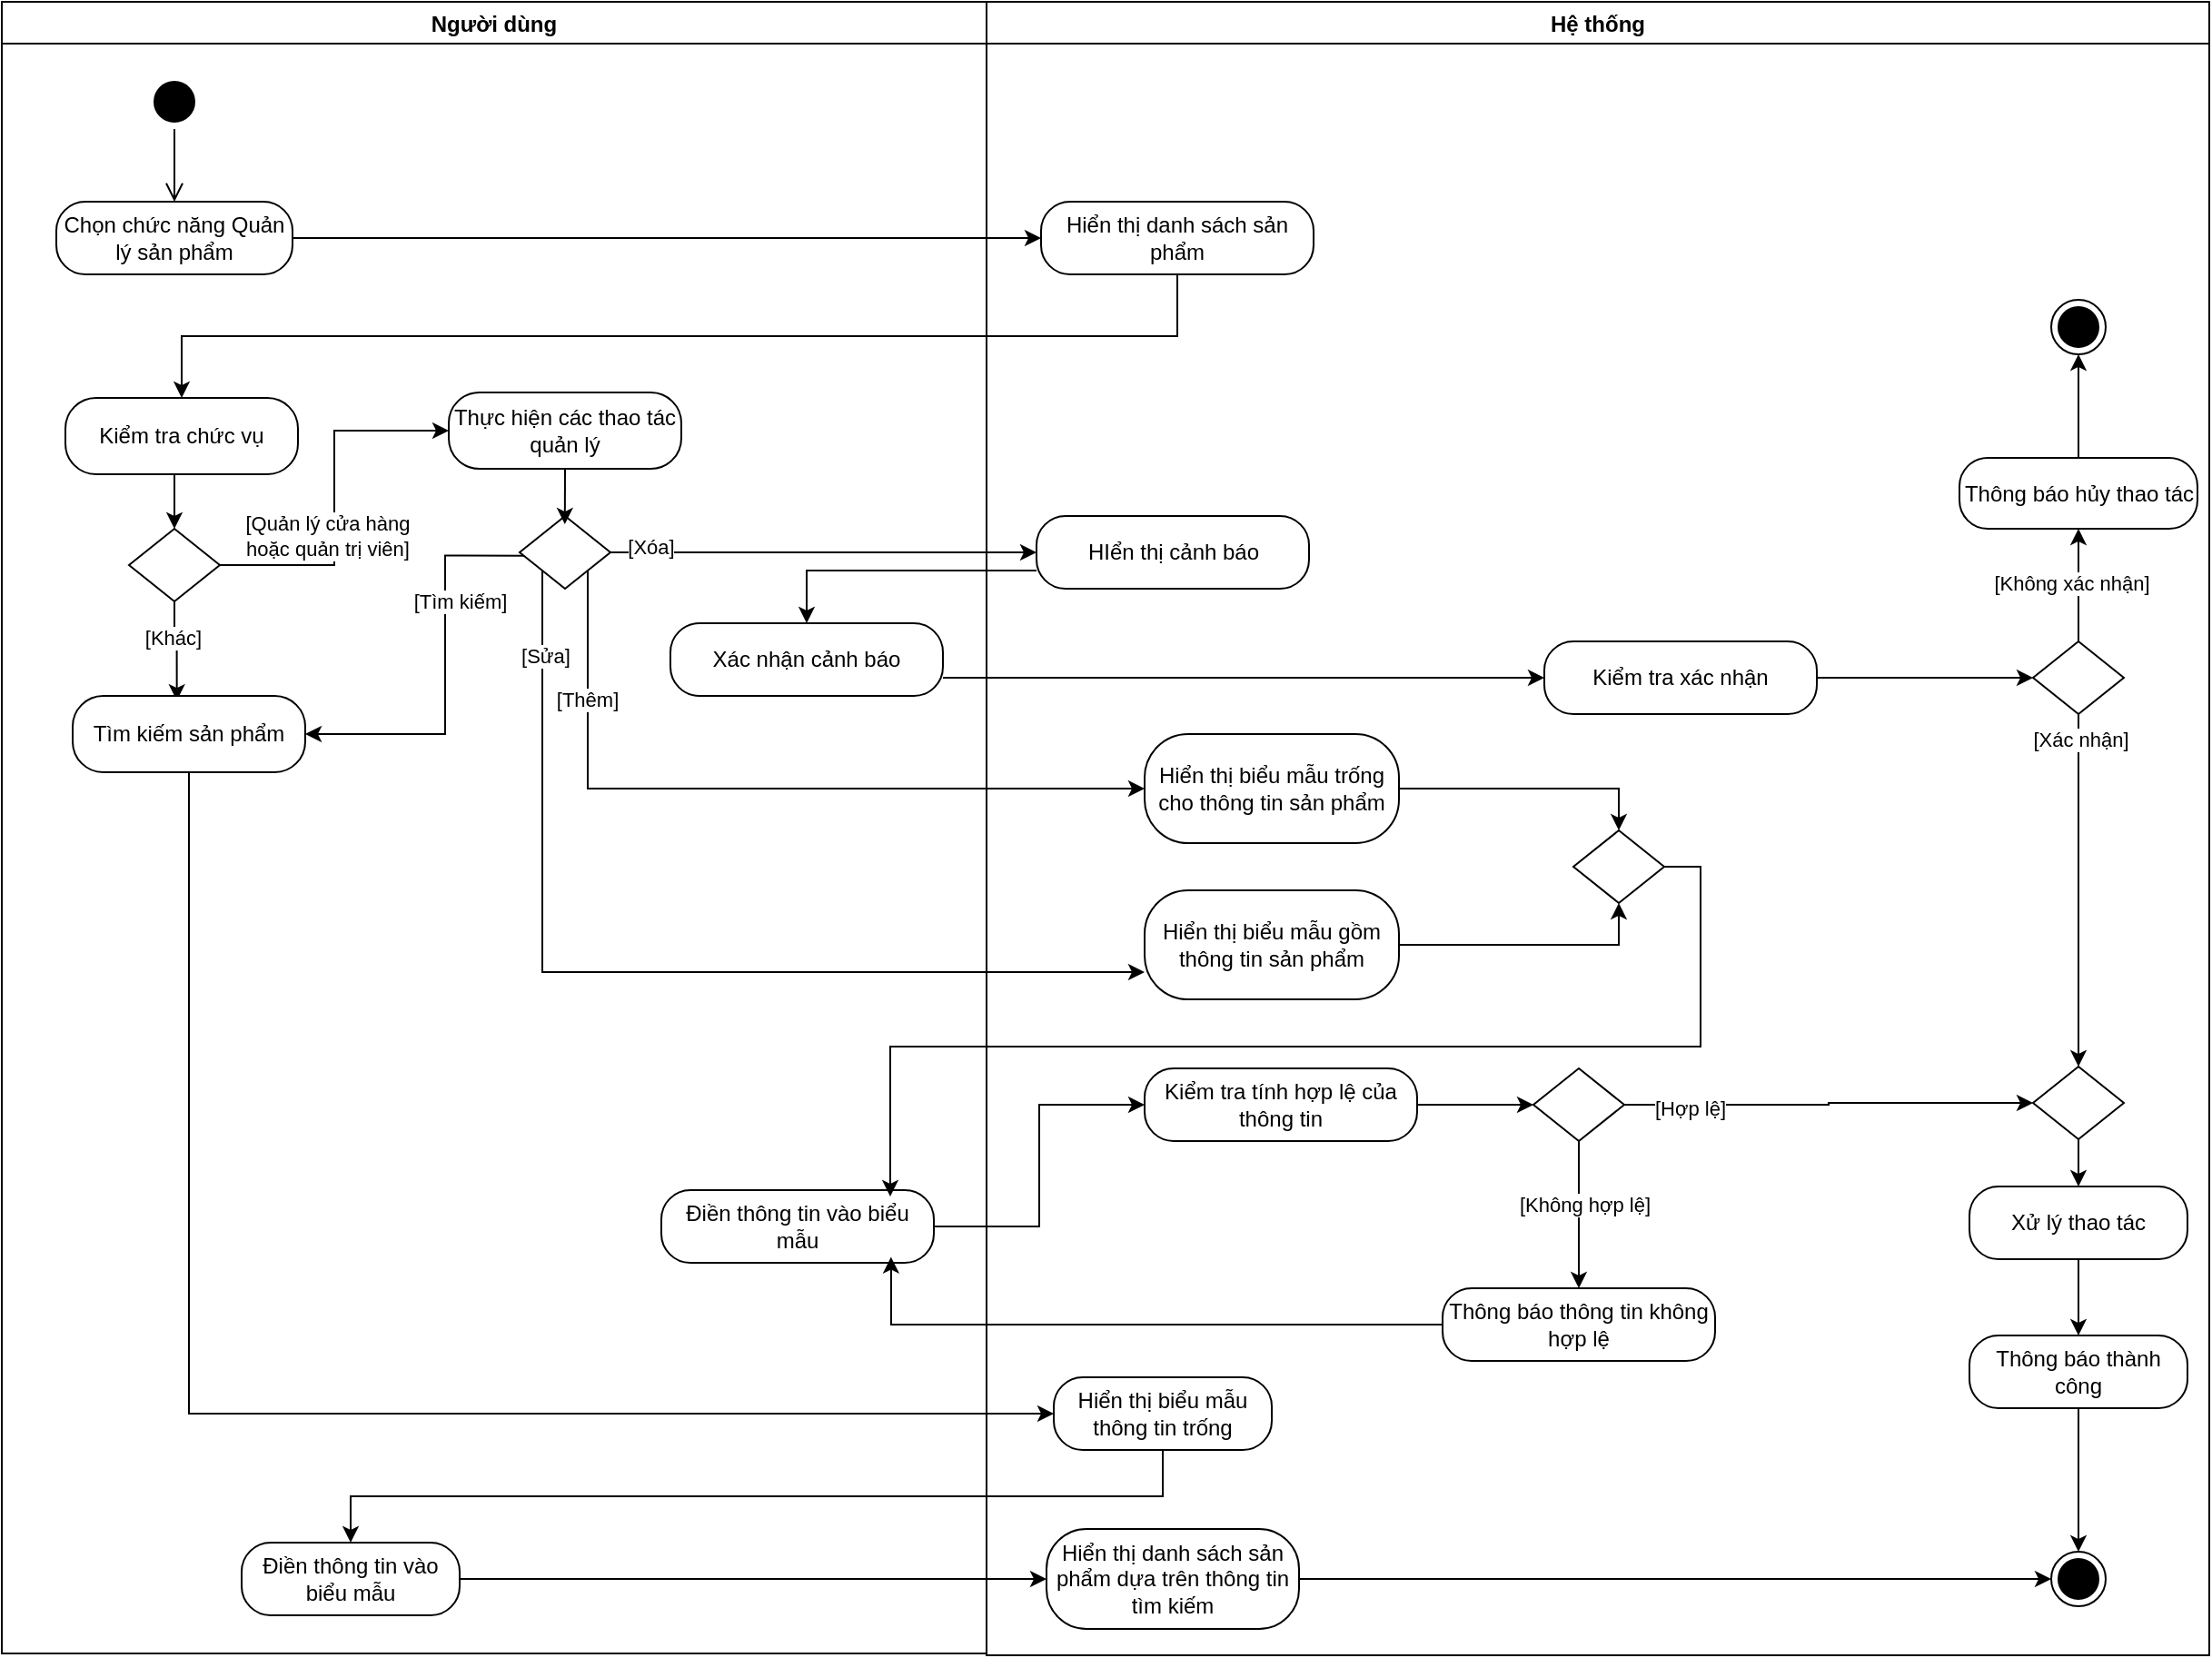 <mxfile version="26.0.16">
  <diagram name="Page-1" id="GdBDvxG_lP6k2YxFdhlR">
    <mxGraphModel dx="1635" dy="731" grid="0" gridSize="10" guides="1" tooltips="1" connect="1" arrows="1" fold="1" page="0" pageScale="1" pageWidth="2000" pageHeight="2000" math="0" shadow="0">
      <root>
        <mxCell id="0" />
        <mxCell id="1" parent="0" />
        <mxCell id="lcf4eC53sndH74b5lOGO-141" value="Hệ thống" style="swimlane;startSize=23;" vertex="1" parent="1">
          <mxGeometry x="393" y="190" width="673" height="910" as="geometry" />
        </mxCell>
        <mxCell id="lcf4eC53sndH74b5lOGO-142" value="Hiển thị danh sách sản phẩm" style="rounded=1;whiteSpace=wrap;html=1;arcSize=40;fontColor=#000000;fillColor=#FFFFFF;strokeColor=#000000;" vertex="1" parent="lcf4eC53sndH74b5lOGO-141">
          <mxGeometry x="30" y="110" width="150" height="40" as="geometry" />
        </mxCell>
        <mxCell id="lcf4eC53sndH74b5lOGO-143" style="edgeStyle=orthogonalEdgeStyle;rounded=0;orthogonalLoop=1;jettySize=auto;html=1;exitX=0.5;exitY=1;exitDx=0;exitDy=0;entryX=0.5;entryY=0;entryDx=0;entryDy=0;" edge="1" parent="lcf4eC53sndH74b5lOGO-141" source="lcf4eC53sndH74b5lOGO-147" target="lcf4eC53sndH74b5lOGO-148">
          <mxGeometry relative="1" as="geometry">
            <mxPoint x="85" y="580" as="targetPoint" />
          </mxGeometry>
        </mxCell>
        <mxCell id="lcf4eC53sndH74b5lOGO-144" value="[Không hợp lệ]" style="edgeLabel;html=1;align=center;verticalAlign=middle;resizable=0;points=[];" vertex="1" connectable="0" parent="lcf4eC53sndH74b5lOGO-143">
          <mxGeometry x="-0.137" y="3" relative="1" as="geometry">
            <mxPoint as="offset" />
          </mxGeometry>
        </mxCell>
        <mxCell id="lcf4eC53sndH74b5lOGO-145" style="edgeStyle=orthogonalEdgeStyle;rounded=0;orthogonalLoop=1;jettySize=auto;html=1;exitX=1;exitY=0.5;exitDx=0;exitDy=0;entryX=0;entryY=0.5;entryDx=0;entryDy=0;" edge="1" parent="lcf4eC53sndH74b5lOGO-141" source="lcf4eC53sndH74b5lOGO-147" target="lcf4eC53sndH74b5lOGO-198">
          <mxGeometry relative="1" as="geometry">
            <mxPoint x="530" y="478" as="targetPoint" />
          </mxGeometry>
        </mxCell>
        <mxCell id="lcf4eC53sndH74b5lOGO-146" value="[Hợp lệ]" style="edgeLabel;html=1;align=center;verticalAlign=middle;resizable=0;points=[];" vertex="1" connectable="0" parent="lcf4eC53sndH74b5lOGO-145">
          <mxGeometry x="-0.934" y="-2" relative="1" as="geometry">
            <mxPoint x="28" as="offset" />
          </mxGeometry>
        </mxCell>
        <mxCell id="lcf4eC53sndH74b5lOGO-149" value="" style="ellipse;html=1;shape=endState;fillColor=#000000;strokeColor=#000000;" vertex="1" parent="lcf4eC53sndH74b5lOGO-141">
          <mxGeometry x="586" y="853" width="30" height="30" as="geometry" />
        </mxCell>
        <mxCell id="lcf4eC53sndH74b5lOGO-194" style="edgeStyle=orthogonalEdgeStyle;rounded=0;orthogonalLoop=1;jettySize=auto;html=1;exitX=1;exitY=0.5;exitDx=0;exitDy=0;entryX=0.5;entryY=1;entryDx=0;entryDy=0;" edge="1" parent="lcf4eC53sndH74b5lOGO-141" source="lcf4eC53sndH74b5lOGO-150" target="lcf4eC53sndH74b5lOGO-192">
          <mxGeometry relative="1" as="geometry" />
        </mxCell>
        <mxCell id="lcf4eC53sndH74b5lOGO-151" style="edgeStyle=orthogonalEdgeStyle;rounded=0;orthogonalLoop=1;jettySize=auto;html=1;exitX=0.5;exitY=1;exitDx=0;exitDy=0;entryX=0.5;entryY=0;entryDx=0;entryDy=0;" edge="1" parent="lcf4eC53sndH74b5lOGO-141" source="lcf4eC53sndH74b5lOGO-152" target="lcf4eC53sndH74b5lOGO-154">
          <mxGeometry relative="1" as="geometry">
            <mxPoint x="495" y="890" as="targetPoint" />
          </mxGeometry>
        </mxCell>
        <mxCell id="lcf4eC53sndH74b5lOGO-152" value="Xử lý thao tác" style="rounded=1;whiteSpace=wrap;html=1;arcSize=40;fontColor=#000000;fillColor=#FFFFFF;strokeColor=#000000;" vertex="1" parent="lcf4eC53sndH74b5lOGO-141">
          <mxGeometry x="541" y="652" width="120" height="40" as="geometry" />
        </mxCell>
        <mxCell id="lcf4eC53sndH74b5lOGO-153" style="edgeStyle=orthogonalEdgeStyle;rounded=0;orthogonalLoop=1;jettySize=auto;html=1;exitX=0.5;exitY=1;exitDx=0;exitDy=0;entryX=0.5;entryY=0;entryDx=0;entryDy=0;" edge="1" parent="lcf4eC53sndH74b5lOGO-141" source="lcf4eC53sndH74b5lOGO-154" target="lcf4eC53sndH74b5lOGO-149">
          <mxGeometry relative="1" as="geometry" />
        </mxCell>
        <mxCell id="lcf4eC53sndH74b5lOGO-154" value="Thông báo thành công" style="rounded=1;whiteSpace=wrap;html=1;arcSize=40;fontColor=#000000;fillColor=#FFFFFF;strokeColor=#000000;" vertex="1" parent="lcf4eC53sndH74b5lOGO-141">
          <mxGeometry x="541" y="734" width="120" height="40" as="geometry" />
        </mxCell>
        <mxCell id="lcf4eC53sndH74b5lOGO-155" style="edgeStyle=orthogonalEdgeStyle;rounded=0;orthogonalLoop=1;jettySize=auto;html=1;exitX=1;exitY=0.5;exitDx=0;exitDy=0;entryX=0;entryY=0.5;entryDx=0;entryDy=0;" edge="1" parent="lcf4eC53sndH74b5lOGO-141" source="lcf4eC53sndH74b5lOGO-156" target="lcf4eC53sndH74b5lOGO-147">
          <mxGeometry relative="1" as="geometry" />
        </mxCell>
        <mxCell id="lcf4eC53sndH74b5lOGO-157" value="Hiển thị biểu mẫu thông tin trống" style="rounded=1;whiteSpace=wrap;html=1;arcSize=40;fontColor=#000000;fillColor=#FFFFFF;strokeColor=#000000;" vertex="1" parent="lcf4eC53sndH74b5lOGO-141">
          <mxGeometry x="37" y="757" width="120" height="40" as="geometry" />
        </mxCell>
        <mxCell id="lcf4eC53sndH74b5lOGO-161" style="edgeStyle=orthogonalEdgeStyle;rounded=0;orthogonalLoop=1;jettySize=auto;html=1;exitX=1;exitY=0.5;exitDx=0;exitDy=0;entryX=0;entryY=0.5;entryDx=0;entryDy=0;" edge="1" parent="lcf4eC53sndH74b5lOGO-141" source="lcf4eC53sndH74b5lOGO-162" target="lcf4eC53sndH74b5lOGO-149">
          <mxGeometry relative="1" as="geometry" />
        </mxCell>
        <mxCell id="lcf4eC53sndH74b5lOGO-162" value="Hiển thị danh sách sản phẩm dựa trên thông tin tìm kiếm" style="rounded=1;whiteSpace=wrap;html=1;arcSize=40;fontColor=#000000;fillColor=#FFFFFF;strokeColor=#000000;" vertex="1" parent="lcf4eC53sndH74b5lOGO-141">
          <mxGeometry x="33" y="840.5" width="139" height="55" as="geometry" />
        </mxCell>
        <mxCell id="lcf4eC53sndH74b5lOGO-193" style="edgeStyle=orthogonalEdgeStyle;rounded=0;orthogonalLoop=1;jettySize=auto;html=1;exitX=1;exitY=0.5;exitDx=0;exitDy=0;entryX=0.5;entryY=0;entryDx=0;entryDy=0;" edge="1" parent="lcf4eC53sndH74b5lOGO-141" source="lcf4eC53sndH74b5lOGO-191" target="lcf4eC53sndH74b5lOGO-192">
          <mxGeometry relative="1" as="geometry" />
        </mxCell>
        <mxCell id="lcf4eC53sndH74b5lOGO-201" style="edgeStyle=orthogonalEdgeStyle;rounded=0;orthogonalLoop=1;jettySize=auto;html=1;exitX=0.5;exitY=1;exitDx=0;exitDy=0;" edge="1" parent="lcf4eC53sndH74b5lOGO-141" source="lcf4eC53sndH74b5lOGO-198" target="lcf4eC53sndH74b5lOGO-152">
          <mxGeometry relative="1" as="geometry" />
        </mxCell>
        <mxCell id="lcf4eC53sndH74b5lOGO-198" value="" style="rhombus;whiteSpace=wrap;html=1;" vertex="1" parent="lcf4eC53sndH74b5lOGO-141">
          <mxGeometry x="576" y="586" width="50" height="40" as="geometry" />
        </mxCell>
        <mxCell id="lcf4eC53sndH74b5lOGO-253" value="" style="edgeStyle=orthogonalEdgeStyle;rounded=0;orthogonalLoop=1;jettySize=auto;html=1;" edge="1" parent="lcf4eC53sndH74b5lOGO-141" source="lcf4eC53sndH74b5lOGO-230" target="lcf4eC53sndH74b5lOGO-231">
          <mxGeometry relative="1" as="geometry" />
        </mxCell>
        <mxCell id="lcf4eC53sndH74b5lOGO-230" value="Kiểm tra xác nhận" style="rounded=1;whiteSpace=wrap;html=1;arcSize=40;fontColor=#000000;fillColor=#FFFFFF;strokeColor=#000000;" vertex="1" parent="lcf4eC53sndH74b5lOGO-141">
          <mxGeometry x="307" y="352" width="150" height="40" as="geometry" />
        </mxCell>
        <mxCell id="lcf4eC53sndH74b5lOGO-237" style="edgeStyle=orthogonalEdgeStyle;rounded=0;orthogonalLoop=1;jettySize=auto;html=1;exitX=0.5;exitY=1;exitDx=0;exitDy=0;entryX=0.5;entryY=0;entryDx=0;entryDy=0;" edge="1" parent="lcf4eC53sndH74b5lOGO-141" source="lcf4eC53sndH74b5lOGO-231" target="lcf4eC53sndH74b5lOGO-198">
          <mxGeometry relative="1" as="geometry" />
        </mxCell>
        <mxCell id="lcf4eC53sndH74b5lOGO-238" value="[Xác nhận]" style="edgeLabel;html=1;align=center;verticalAlign=middle;resizable=0;points=[];" vertex="1" connectable="0" parent="lcf4eC53sndH74b5lOGO-237">
          <mxGeometry x="-0.855" y="1" relative="1" as="geometry">
            <mxPoint as="offset" />
          </mxGeometry>
        </mxCell>
        <mxCell id="lcf4eC53sndH74b5lOGO-259" style="edgeStyle=orthogonalEdgeStyle;rounded=0;orthogonalLoop=1;jettySize=auto;html=1;exitX=0.5;exitY=0;exitDx=0;exitDy=0;" edge="1" parent="lcf4eC53sndH74b5lOGO-141" source="lcf4eC53sndH74b5lOGO-231" target="lcf4eC53sndH74b5lOGO-243">
          <mxGeometry relative="1" as="geometry" />
        </mxCell>
        <mxCell id="lcf4eC53sndH74b5lOGO-261" value="[Không xác nhận]" style="edgeLabel;html=1;align=center;verticalAlign=middle;resizable=0;points=[];" vertex="1" connectable="0" parent="lcf4eC53sndH74b5lOGO-259">
          <mxGeometry x="0.043" y="4" relative="1" as="geometry">
            <mxPoint as="offset" />
          </mxGeometry>
        </mxCell>
        <mxCell id="lcf4eC53sndH74b5lOGO-231" value="" style="rhombus;whiteSpace=wrap;html=1;" vertex="1" parent="lcf4eC53sndH74b5lOGO-141">
          <mxGeometry x="576" y="352" width="50" height="40" as="geometry" />
        </mxCell>
        <mxCell id="lcf4eC53sndH74b5lOGO-242" value="" style="ellipse;html=1;shape=endState;fillColor=#000000;strokeColor=#000000;" vertex="1" parent="lcf4eC53sndH74b5lOGO-141">
          <mxGeometry x="586" y="164" width="30" height="30" as="geometry" />
        </mxCell>
        <mxCell id="lcf4eC53sndH74b5lOGO-260" value="" style="edgeStyle=orthogonalEdgeStyle;rounded=0;orthogonalLoop=1;jettySize=auto;html=1;" edge="1" parent="lcf4eC53sndH74b5lOGO-141" source="lcf4eC53sndH74b5lOGO-243" target="lcf4eC53sndH74b5lOGO-242">
          <mxGeometry relative="1" as="geometry" />
        </mxCell>
        <mxCell id="lcf4eC53sndH74b5lOGO-243" value="Thông báo hủy thao tác" style="rounded=1;whiteSpace=wrap;html=1;arcSize=40;fontColor=#000000;fillColor=#FFFFFF;strokeColor=#000000;" vertex="1" parent="lcf4eC53sndH74b5lOGO-141">
          <mxGeometry x="535.5" y="251" width="131" height="39" as="geometry" />
        </mxCell>
        <mxCell id="lcf4eC53sndH74b5lOGO-174" value="Điền thông tin vào biểu mẫu" style="rounded=1;whiteSpace=wrap;html=1;arcSize=40;fontColor=#000000;fillColor=#FFFFFF;strokeColor=#000000;" vertex="1" parent="lcf4eC53sndH74b5lOGO-141">
          <mxGeometry x="-179" y="654" width="150" height="40" as="geometry" />
        </mxCell>
        <mxCell id="lcf4eC53sndH74b5lOGO-184" style="edgeStyle=orthogonalEdgeStyle;rounded=0;orthogonalLoop=1;jettySize=auto;html=1;exitX=1;exitY=0.5;exitDx=0;exitDy=0;entryX=0;entryY=0.5;entryDx=0;entryDy=0;" edge="1" parent="lcf4eC53sndH74b5lOGO-141" source="lcf4eC53sndH74b5lOGO-174" target="lcf4eC53sndH74b5lOGO-156">
          <mxGeometry relative="1" as="geometry" />
        </mxCell>
        <mxCell id="lcf4eC53sndH74b5lOGO-156" value="Kiểm tra tính hợp lệ của thông tin" style="rounded=1;whiteSpace=wrap;html=1;arcSize=40;fontColor=#000000;fillColor=#FFFFFF;strokeColor=#000000;" vertex="1" parent="lcf4eC53sndH74b5lOGO-141">
          <mxGeometry x="87" y="587" width="150" height="40" as="geometry" />
        </mxCell>
        <mxCell id="lcf4eC53sndH74b5lOGO-185" style="edgeStyle=orthogonalEdgeStyle;rounded=0;orthogonalLoop=1;jettySize=auto;html=1;exitX=0;exitY=0.5;exitDx=0;exitDy=0;entryX=0.843;entryY=0.92;entryDx=0;entryDy=0;entryPerimeter=0;" edge="1" parent="lcf4eC53sndH74b5lOGO-141" source="lcf4eC53sndH74b5lOGO-148" target="lcf4eC53sndH74b5lOGO-174">
          <mxGeometry relative="1" as="geometry" />
        </mxCell>
        <mxCell id="lcf4eC53sndH74b5lOGO-150" value="Hiển thị biểu mẫu gồm thông tin sản phẩm" style="rounded=1;whiteSpace=wrap;html=1;arcSize=40;fontColor=#000000;fillColor=#FFFFFF;strokeColor=#000000;" vertex="1" parent="lcf4eC53sndH74b5lOGO-141">
          <mxGeometry x="87" y="489" width="140" height="60" as="geometry" />
        </mxCell>
        <mxCell id="lcf4eC53sndH74b5lOGO-195" style="edgeStyle=orthogonalEdgeStyle;rounded=0;orthogonalLoop=1;jettySize=auto;html=1;exitX=1;exitY=0.5;exitDx=0;exitDy=0;entryX=0.84;entryY=0.087;entryDx=0;entryDy=0;entryPerimeter=0;" edge="1" parent="lcf4eC53sndH74b5lOGO-141" source="lcf4eC53sndH74b5lOGO-192" target="lcf4eC53sndH74b5lOGO-174">
          <mxGeometry relative="1" as="geometry" />
        </mxCell>
        <mxCell id="lcf4eC53sndH74b5lOGO-191" value="Hiển thị biểu mẫu trống cho thông tin sản phẩm" style="rounded=1;whiteSpace=wrap;html=1;arcSize=40;fontColor=#000000;fillColor=#FFFFFF;strokeColor=#000000;" vertex="1" parent="lcf4eC53sndH74b5lOGO-141">
          <mxGeometry x="87" y="403" width="140" height="60" as="geometry" />
        </mxCell>
        <mxCell id="lcf4eC53sndH74b5lOGO-192" value="" style="rhombus;whiteSpace=wrap;html=1;" vertex="1" parent="lcf4eC53sndH74b5lOGO-141">
          <mxGeometry x="323" y="456" width="50" height="40" as="geometry" />
        </mxCell>
        <mxCell id="lcf4eC53sndH74b5lOGO-147" value="" style="rhombus;whiteSpace=wrap;html=1;" vertex="1" parent="lcf4eC53sndH74b5lOGO-141">
          <mxGeometry x="301" y="587" width="50" height="40" as="geometry" />
        </mxCell>
        <mxCell id="lcf4eC53sndH74b5lOGO-148" value="Thông báo thông tin không hợp lệ" style="rounded=1;whiteSpace=wrap;html=1;arcSize=40;fontColor=#000000;fillColor=#FFFFFF;strokeColor=#000000;" vertex="1" parent="lcf4eC53sndH74b5lOGO-141">
          <mxGeometry x="251" y="708" width="150" height="40" as="geometry" />
        </mxCell>
        <mxCell id="lcf4eC53sndH74b5lOGO-246" value="HIển thị cảnh báo" style="rounded=1;whiteSpace=wrap;html=1;arcSize=40;fontColor=#000000;fillColor=#FFFFFF;strokeColor=#000000;" vertex="1" parent="lcf4eC53sndH74b5lOGO-141">
          <mxGeometry x="27.5" y="283" width="150" height="40" as="geometry" />
        </mxCell>
        <mxCell id="lcf4eC53sndH74b5lOGO-163" value="Người dùng" style="swimlane;startSize=23;" vertex="1" parent="1">
          <mxGeometry x="-149" y="190" width="542" height="909" as="geometry" />
        </mxCell>
        <mxCell id="lcf4eC53sndH74b5lOGO-164" value="Chọn chức năng Quản lý sản phẩm" style="rounded=1;whiteSpace=wrap;html=1;arcSize=40;fontColor=#000000;fillColor=#FFFFFF;strokeColor=#000000;" vertex="1" parent="lcf4eC53sndH74b5lOGO-163">
          <mxGeometry x="30" y="110" width="130" height="40" as="geometry" />
        </mxCell>
        <mxCell id="lcf4eC53sndH74b5lOGO-165" value="" style="ellipse;html=1;shape=startState;fillColor=#000000;strokeColor=#000000;" vertex="1" parent="lcf4eC53sndH74b5lOGO-163">
          <mxGeometry x="80" y="40" width="30" height="30" as="geometry" />
        </mxCell>
        <mxCell id="lcf4eC53sndH74b5lOGO-166" value="" style="edgeStyle=orthogonalEdgeStyle;html=1;verticalAlign=bottom;endArrow=open;endSize=8;strokeColor=#000000;rounded=0;entryX=0.5;entryY=0;entryDx=0;entryDy=0;" edge="1" parent="lcf4eC53sndH74b5lOGO-163" source="lcf4eC53sndH74b5lOGO-165" target="lcf4eC53sndH74b5lOGO-164">
          <mxGeometry relative="1" as="geometry">
            <mxPoint x="90" y="130" as="targetPoint" />
          </mxGeometry>
        </mxCell>
        <mxCell id="lcf4eC53sndH74b5lOGO-167" style="edgeStyle=orthogonalEdgeStyle;rounded=0;orthogonalLoop=1;jettySize=auto;html=1;exitX=0.5;exitY=1;exitDx=0;exitDy=0;entryX=0.5;entryY=0;entryDx=0;entryDy=0;" edge="1" parent="lcf4eC53sndH74b5lOGO-163" source="lcf4eC53sndH74b5lOGO-168" target="lcf4eC53sndH74b5lOGO-173">
          <mxGeometry relative="1" as="geometry" />
        </mxCell>
        <mxCell id="lcf4eC53sndH74b5lOGO-168" value="Kiểm tra chức vụ" style="rounded=1;whiteSpace=wrap;html=1;arcSize=40;fontColor=#000000;fillColor=#FFFFFF;strokeColor=#000000;" vertex="1" parent="lcf4eC53sndH74b5lOGO-163">
          <mxGeometry x="35" y="218" width="128" height="42" as="geometry" />
        </mxCell>
        <mxCell id="lcf4eC53sndH74b5lOGO-169" style="edgeStyle=orthogonalEdgeStyle;rounded=0;orthogonalLoop=1;jettySize=auto;html=1;exitX=1;exitY=0.5;exitDx=0;exitDy=0;entryX=0;entryY=0.5;entryDx=0;entryDy=0;" edge="1" parent="lcf4eC53sndH74b5lOGO-163" source="lcf4eC53sndH74b5lOGO-173" target="lcf4eC53sndH74b5lOGO-175">
          <mxGeometry relative="1" as="geometry">
            <mxPoint x="234" y="334" as="targetPoint" />
          </mxGeometry>
        </mxCell>
        <mxCell id="lcf4eC53sndH74b5lOGO-170" value="[Quản lý cửa hàng&lt;div&gt;hoặc quản trị viên]&lt;/div&gt;" style="edgeLabel;html=1;align=center;verticalAlign=middle;resizable=0;points=[];" vertex="1" connectable="0" parent="lcf4eC53sndH74b5lOGO-169">
          <mxGeometry x="-0.531" y="-1" relative="1" as="geometry">
            <mxPoint x="12" y="-17" as="offset" />
          </mxGeometry>
        </mxCell>
        <mxCell id="lcf4eC53sndH74b5lOGO-171" style="edgeStyle=orthogonalEdgeStyle;rounded=0;orthogonalLoop=1;jettySize=auto;html=1;exitX=0.5;exitY=1;exitDx=0;exitDy=0;entryX=0.448;entryY=0.062;entryDx=0;entryDy=0;entryPerimeter=0;" edge="1" parent="lcf4eC53sndH74b5lOGO-163" source="lcf4eC53sndH74b5lOGO-173" target="lcf4eC53sndH74b5lOGO-180">
          <mxGeometry relative="1" as="geometry">
            <mxPoint x="95" y="370" as="targetPoint" />
          </mxGeometry>
        </mxCell>
        <mxCell id="lcf4eC53sndH74b5lOGO-172" value="[Khác]" style="edgeLabel;html=1;align=center;verticalAlign=middle;resizable=0;points=[];" vertex="1" connectable="0" parent="lcf4eC53sndH74b5lOGO-171">
          <mxGeometry x="-0.305" y="-1" relative="1" as="geometry">
            <mxPoint as="offset" />
          </mxGeometry>
        </mxCell>
        <mxCell id="lcf4eC53sndH74b5lOGO-173" value="" style="rhombus;whiteSpace=wrap;html=1;" vertex="1" parent="lcf4eC53sndH74b5lOGO-163">
          <mxGeometry x="70" y="290" width="50" height="40" as="geometry" />
        </mxCell>
        <mxCell id="lcf4eC53sndH74b5lOGO-175" value="Thực hiện các thao tác quản lý" style="rounded=1;whiteSpace=wrap;html=1;arcSize=40;fontColor=#000000;fillColor=#FFFFFF;strokeColor=#000000;" vertex="1" parent="lcf4eC53sndH74b5lOGO-163">
          <mxGeometry x="246" y="215" width="128" height="42" as="geometry" />
        </mxCell>
        <mxCell id="lcf4eC53sndH74b5lOGO-176" style="edgeStyle=orthogonalEdgeStyle;rounded=0;orthogonalLoop=1;jettySize=auto;html=1;exitX=0.113;exitY=0.546;exitDx=0;exitDy=0;entryX=1;entryY=0.5;entryDx=0;entryDy=0;exitPerimeter=0;" edge="1" parent="lcf4eC53sndH74b5lOGO-163" source="lcf4eC53sndH74b5lOGO-178" target="lcf4eC53sndH74b5lOGO-180">
          <mxGeometry relative="1" as="geometry">
            <Array as="points">
              <mxPoint x="244" y="305" />
              <mxPoint x="244" y="403" />
            </Array>
          </mxGeometry>
        </mxCell>
        <mxCell id="lcf4eC53sndH74b5lOGO-177" value="[Tìm kiếm]" style="edgeLabel;html=1;align=center;verticalAlign=middle;resizable=0;points=[];" vertex="1" connectable="0" parent="lcf4eC53sndH74b5lOGO-176">
          <mxGeometry x="-0.858" y="-1" relative="1" as="geometry">
            <mxPoint x="-23" y="26" as="offset" />
          </mxGeometry>
        </mxCell>
        <mxCell id="lcf4eC53sndH74b5lOGO-178" value="" style="rhombus;whiteSpace=wrap;html=1;" vertex="1" parent="lcf4eC53sndH74b5lOGO-163">
          <mxGeometry x="285" y="283" width="50" height="40" as="geometry" />
        </mxCell>
        <mxCell id="lcf4eC53sndH74b5lOGO-179" style="edgeStyle=orthogonalEdgeStyle;rounded=0;orthogonalLoop=1;jettySize=auto;html=1;exitX=0.5;exitY=1;exitDx=0;exitDy=0;entryX=0.498;entryY=0.113;entryDx=0;entryDy=0;entryPerimeter=0;" edge="1" parent="lcf4eC53sndH74b5lOGO-163" source="lcf4eC53sndH74b5lOGO-175" target="lcf4eC53sndH74b5lOGO-178">
          <mxGeometry relative="1" as="geometry" />
        </mxCell>
        <mxCell id="lcf4eC53sndH74b5lOGO-180" value="Tìm kiếm sản phẩm" style="rounded=1;whiteSpace=wrap;html=1;arcSize=40;fontColor=#000000;fillColor=#FFFFFF;strokeColor=#000000;" vertex="1" parent="lcf4eC53sndH74b5lOGO-163">
          <mxGeometry x="39" y="382" width="128" height="42" as="geometry" />
        </mxCell>
        <mxCell id="lcf4eC53sndH74b5lOGO-158" value="Điền thông tin vào biểu mẫu" style="rounded=1;whiteSpace=wrap;html=1;arcSize=40;fontColor=#000000;fillColor=#FFFFFF;strokeColor=#000000;" vertex="1" parent="lcf4eC53sndH74b5lOGO-163">
          <mxGeometry x="132" y="848" width="120" height="40" as="geometry" />
        </mxCell>
        <mxCell id="lcf4eC53sndH74b5lOGO-203" value="Xác nhận cảnh báo" style="rounded=1;whiteSpace=wrap;html=1;arcSize=40;fontColor=#000000;fillColor=#FFFFFF;strokeColor=#000000;" vertex="1" parent="lcf4eC53sndH74b5lOGO-163">
          <mxGeometry x="368" y="342" width="150" height="40" as="geometry" />
        </mxCell>
        <mxCell id="lcf4eC53sndH74b5lOGO-181" style="edgeStyle=orthogonalEdgeStyle;rounded=0;orthogonalLoop=1;jettySize=auto;html=1;exitX=1;exitY=0.5;exitDx=0;exitDy=0;" edge="1" parent="1" source="lcf4eC53sndH74b5lOGO-164" target="lcf4eC53sndH74b5lOGO-142">
          <mxGeometry relative="1" as="geometry" />
        </mxCell>
        <mxCell id="lcf4eC53sndH74b5lOGO-182" style="edgeStyle=orthogonalEdgeStyle;rounded=0;orthogonalLoop=1;jettySize=auto;html=1;exitX=0.5;exitY=1;exitDx=0;exitDy=0;entryX=0.5;entryY=0;entryDx=0;entryDy=0;" edge="1" parent="1" source="lcf4eC53sndH74b5lOGO-142" target="lcf4eC53sndH74b5lOGO-168">
          <mxGeometry relative="1" as="geometry">
            <mxPoint x="173" y="406" as="targetPoint" />
          </mxGeometry>
        </mxCell>
        <mxCell id="lcf4eC53sndH74b5lOGO-186" style="edgeStyle=orthogonalEdgeStyle;rounded=0;orthogonalLoop=1;jettySize=auto;html=1;exitX=0;exitY=1;exitDx=0;exitDy=0;entryX=0;entryY=0.75;entryDx=0;entryDy=0;" edge="1" parent="1" source="lcf4eC53sndH74b5lOGO-178" target="lcf4eC53sndH74b5lOGO-150">
          <mxGeometry relative="1" as="geometry">
            <Array as="points">
              <mxPoint x="149" y="724" />
            </Array>
          </mxGeometry>
        </mxCell>
        <mxCell id="lcf4eC53sndH74b5lOGO-187" value="[Sửa]" style="edgeLabel;html=1;align=center;verticalAlign=middle;resizable=0;points=[];" vertex="1" connectable="0" parent="lcf4eC53sndH74b5lOGO-186">
          <mxGeometry x="-0.87" y="-2" relative="1" as="geometry">
            <mxPoint x="3" y="11" as="offset" />
          </mxGeometry>
        </mxCell>
        <mxCell id="lcf4eC53sndH74b5lOGO-188" style="edgeStyle=orthogonalEdgeStyle;rounded=0;orthogonalLoop=1;jettySize=auto;html=1;exitX=0.5;exitY=1;exitDx=0;exitDy=0;entryX=0;entryY=0.5;entryDx=0;entryDy=0;" edge="1" parent="1" source="lcf4eC53sndH74b5lOGO-180" target="lcf4eC53sndH74b5lOGO-157">
          <mxGeometry relative="1" as="geometry" />
        </mxCell>
        <mxCell id="lcf4eC53sndH74b5lOGO-189" style="edgeStyle=orthogonalEdgeStyle;rounded=0;orthogonalLoop=1;jettySize=auto;html=1;entryX=0;entryY=0.5;entryDx=0;entryDy=0;exitX=1;exitY=1;exitDx=0;exitDy=0;" edge="1" parent="1" source="lcf4eC53sndH74b5lOGO-178" target="lcf4eC53sndH74b5lOGO-191">
          <mxGeometry relative="1" as="geometry">
            <mxPoint x="493.1" y="416.97" as="targetPoint" />
            <mxPoint x="292" y="569" as="sourcePoint" />
            <Array as="points">
              <mxPoint x="173" y="623" />
            </Array>
          </mxGeometry>
        </mxCell>
        <mxCell id="lcf4eC53sndH74b5lOGO-190" value="[Thêm]" style="edgeLabel;html=1;align=center;verticalAlign=middle;resizable=0;points=[];" vertex="1" connectable="0" parent="lcf4eC53sndH74b5lOGO-189">
          <mxGeometry x="-0.619" y="2" relative="1" as="geometry">
            <mxPoint x="-3" y="-10" as="offset" />
          </mxGeometry>
        </mxCell>
        <mxCell id="lcf4eC53sndH74b5lOGO-159" style="edgeStyle=orthogonalEdgeStyle;rounded=0;orthogonalLoop=1;jettySize=auto;html=1;exitX=0.5;exitY=1;exitDx=0;exitDy=0;entryX=0.5;entryY=0;entryDx=0;entryDy=0;" edge="1" parent="1" source="lcf4eC53sndH74b5lOGO-157" target="lcf4eC53sndH74b5lOGO-158">
          <mxGeometry relative="1" as="geometry">
            <mxPoint x="124" y="1123" as="targetPoint" />
          </mxGeometry>
        </mxCell>
        <mxCell id="lcf4eC53sndH74b5lOGO-160" style="edgeStyle=orthogonalEdgeStyle;rounded=0;orthogonalLoop=1;jettySize=auto;html=1;exitX=1;exitY=0.5;exitDx=0;exitDy=0;" edge="1" parent="1" source="lcf4eC53sndH74b5lOGO-158" target="lcf4eC53sndH74b5lOGO-162">
          <mxGeometry relative="1" as="geometry" />
        </mxCell>
        <mxCell id="lcf4eC53sndH74b5lOGO-247" value="" style="edgeStyle=orthogonalEdgeStyle;rounded=0;orthogonalLoop=1;jettySize=auto;html=1;exitX=1;exitY=0.5;exitDx=0;exitDy=0;entryX=0;entryY=0.5;entryDx=0;entryDy=0;" edge="1" parent="1" source="lcf4eC53sndH74b5lOGO-178" target="lcf4eC53sndH74b5lOGO-246">
          <mxGeometry relative="1" as="geometry">
            <mxPoint x="577" y="493" as="targetPoint" />
            <mxPoint x="292" y="493" as="sourcePoint" />
          </mxGeometry>
        </mxCell>
        <mxCell id="lcf4eC53sndH74b5lOGO-248" value="[Xóa]" style="edgeLabel;html=1;align=center;verticalAlign=middle;resizable=0;points=[];" vertex="1" connectable="0" parent="lcf4eC53sndH74b5lOGO-247">
          <mxGeometry x="-0.902" y="-4" relative="1" as="geometry">
            <mxPoint x="10" y="-7" as="offset" />
          </mxGeometry>
        </mxCell>
        <mxCell id="lcf4eC53sndH74b5lOGO-252" style="edgeStyle=orthogonalEdgeStyle;rounded=0;orthogonalLoop=1;jettySize=auto;html=1;exitX=1;exitY=0.75;exitDx=0;exitDy=0;" edge="1" parent="1" source="lcf4eC53sndH74b5lOGO-203" target="lcf4eC53sndH74b5lOGO-230">
          <mxGeometry relative="1" as="geometry" />
        </mxCell>
        <mxCell id="lcf4eC53sndH74b5lOGO-263" style="edgeStyle=orthogonalEdgeStyle;rounded=0;orthogonalLoop=1;jettySize=auto;html=1;exitX=0;exitY=0.75;exitDx=0;exitDy=0;entryX=0.5;entryY=0;entryDx=0;entryDy=0;" edge="1" parent="1" source="lcf4eC53sndH74b5lOGO-246" target="lcf4eC53sndH74b5lOGO-203">
          <mxGeometry relative="1" as="geometry" />
        </mxCell>
      </root>
    </mxGraphModel>
  </diagram>
</mxfile>
